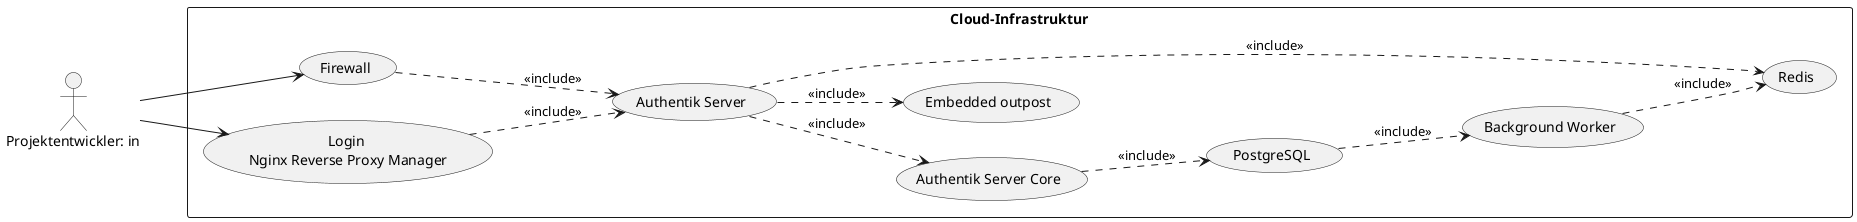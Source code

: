 @startuml
left to right direction
actor "Projektentwickler: in" as fc
rectangle Cloud-Infrastruktur {
  usecase "Authentik Server" as UC1
  usecase "Firewall" as UC2
  usecase "Login \nNginx Reverse Proxy Manager" as UC3
  UC1 ..> (Authentik Server Core) : <<include>>
  UC1 ..> (Embedded outpost) : <<include>>
  (Authentik Server Core) ..> (PostgreSQL) : <<include>>
  UC1 ..> (Redis) : <<include>>
  (PostgreSQL) ..> (Background Worker) : <<include>>
  (Background Worker) ..> (Redis) : <<include>>
  UC2 ..> UC1 : <<include>>
  UC3 ..> UC1 : <<include>>
  
 

}
fc --> UC2
fc --> UC3
@enduml